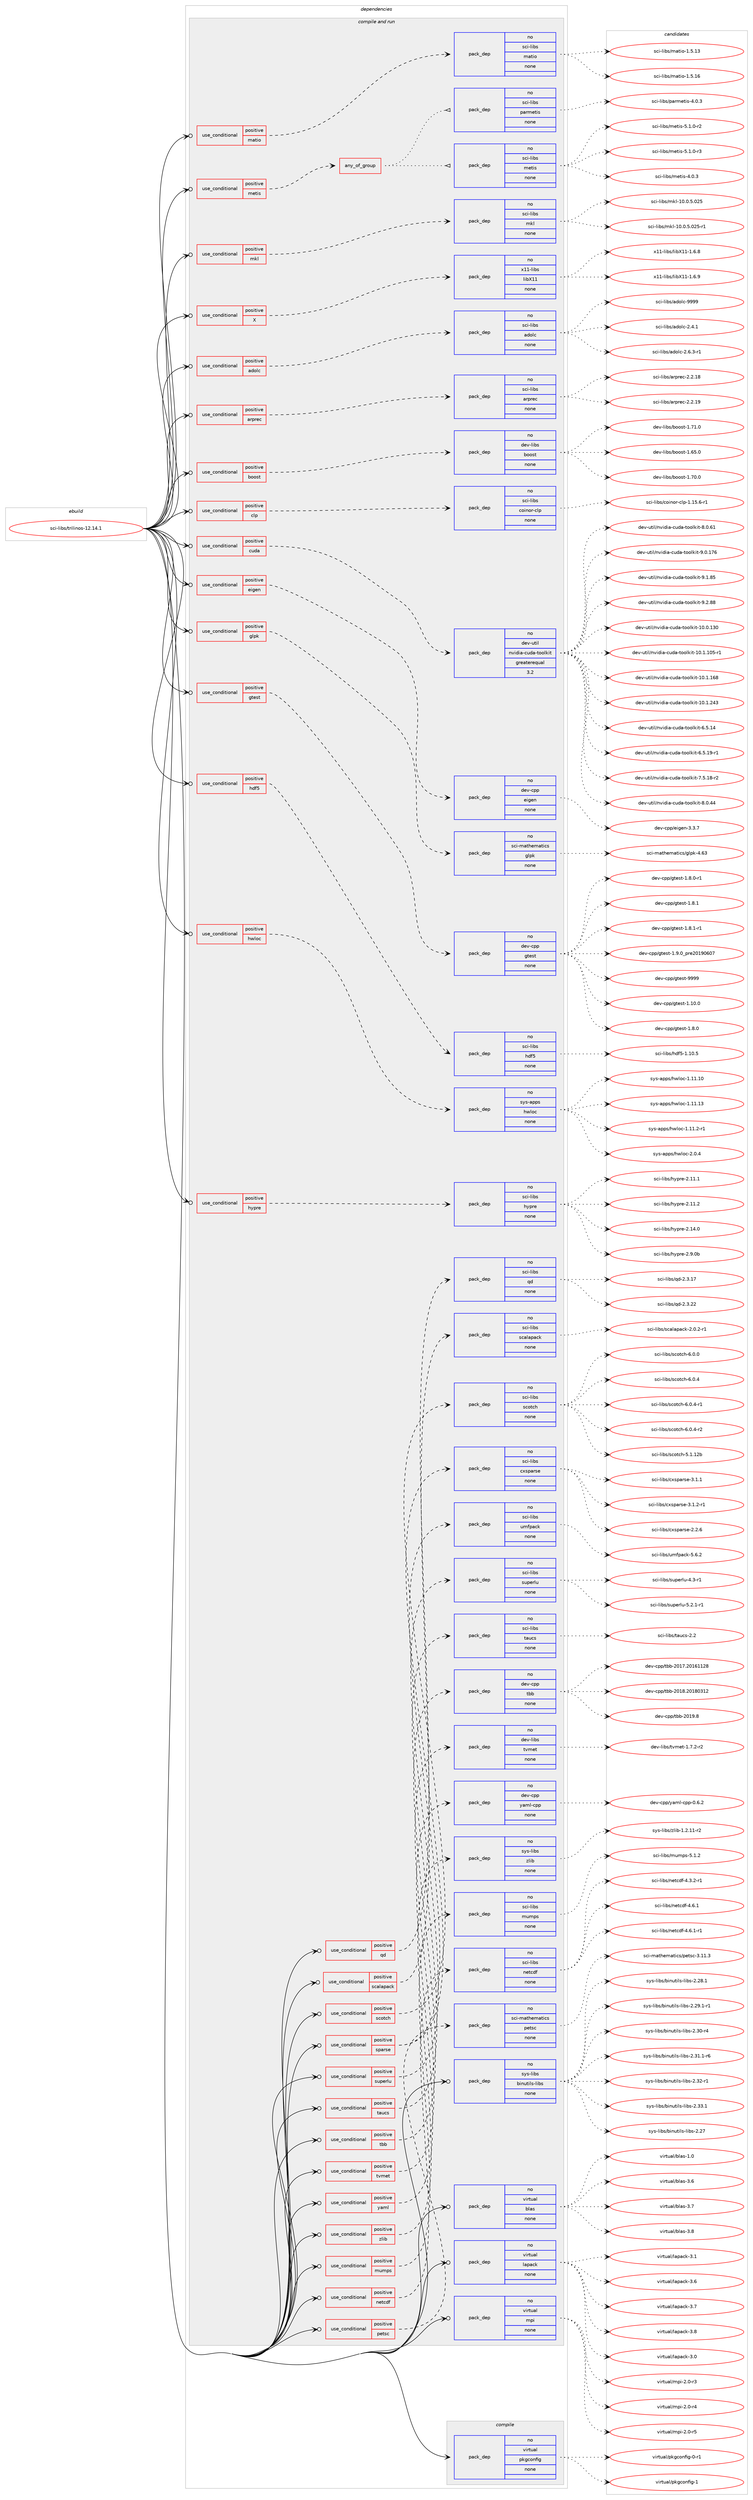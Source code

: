 digraph prolog {

# *************
# Graph options
# *************

newrank=true;
concentrate=true;
compound=true;
graph [rankdir=LR,fontname=Helvetica,fontsize=10,ranksep=1.5];#, ranksep=2.5, nodesep=0.2];
edge  [arrowhead=vee];
node  [fontname=Helvetica,fontsize=10];

# **********
# The ebuild
# **********

subgraph cluster_leftcol {
color=gray;
rank=same;
label=<<i>ebuild</i>>;
id [label="sci-libs/trilinos-12.14.1", color=red, width=4, href="../sci-libs/trilinos-12.14.1.svg"];
}

# ****************
# The dependencies
# ****************

subgraph cluster_midcol {
color=gray;
label=<<i>dependencies</i>>;
subgraph cluster_compile {
fillcolor="#eeeeee";
style=filled;
label=<<i>compile</i>>;
subgraph pack636223 {
dependency860301 [label=<<TABLE BORDER="0" CELLBORDER="1" CELLSPACING="0" CELLPADDING="4" WIDTH="220"><TR><TD ROWSPAN="6" CELLPADDING="30">pack_dep</TD></TR><TR><TD WIDTH="110">no</TD></TR><TR><TD>virtual</TD></TR><TR><TD>pkgconfig</TD></TR><TR><TD>none</TD></TR><TR><TD></TD></TR></TABLE>>, shape=none, color=blue];
}
id:e -> dependency860301:w [weight=20,style="solid",arrowhead="vee"];
}
subgraph cluster_compileandrun {
fillcolor="#eeeeee";
style=filled;
label=<<i>compile and run</i>>;
subgraph cond208878 {
dependency860302 [label=<<TABLE BORDER="0" CELLBORDER="1" CELLSPACING="0" CELLPADDING="4"><TR><TD ROWSPAN="3" CELLPADDING="10">use_conditional</TD></TR><TR><TD>positive</TD></TR><TR><TD>X</TD></TR></TABLE>>, shape=none, color=red];
subgraph pack636224 {
dependency860303 [label=<<TABLE BORDER="0" CELLBORDER="1" CELLSPACING="0" CELLPADDING="4" WIDTH="220"><TR><TD ROWSPAN="6" CELLPADDING="30">pack_dep</TD></TR><TR><TD WIDTH="110">no</TD></TR><TR><TD>x11-libs</TD></TR><TR><TD>libX11</TD></TR><TR><TD>none</TD></TR><TR><TD></TD></TR></TABLE>>, shape=none, color=blue];
}
dependency860302:e -> dependency860303:w [weight=20,style="dashed",arrowhead="vee"];
}
id:e -> dependency860302:w [weight=20,style="solid",arrowhead="odotvee"];
subgraph cond208879 {
dependency860304 [label=<<TABLE BORDER="0" CELLBORDER="1" CELLSPACING="0" CELLPADDING="4"><TR><TD ROWSPAN="3" CELLPADDING="10">use_conditional</TD></TR><TR><TD>positive</TD></TR><TR><TD>adolc</TD></TR></TABLE>>, shape=none, color=red];
subgraph pack636225 {
dependency860305 [label=<<TABLE BORDER="0" CELLBORDER="1" CELLSPACING="0" CELLPADDING="4" WIDTH="220"><TR><TD ROWSPAN="6" CELLPADDING="30">pack_dep</TD></TR><TR><TD WIDTH="110">no</TD></TR><TR><TD>sci-libs</TD></TR><TR><TD>adolc</TD></TR><TR><TD>none</TD></TR><TR><TD></TD></TR></TABLE>>, shape=none, color=blue];
}
dependency860304:e -> dependency860305:w [weight=20,style="dashed",arrowhead="vee"];
}
id:e -> dependency860304:w [weight=20,style="solid",arrowhead="odotvee"];
subgraph cond208880 {
dependency860306 [label=<<TABLE BORDER="0" CELLBORDER="1" CELLSPACING="0" CELLPADDING="4"><TR><TD ROWSPAN="3" CELLPADDING="10">use_conditional</TD></TR><TR><TD>positive</TD></TR><TR><TD>arprec</TD></TR></TABLE>>, shape=none, color=red];
subgraph pack636226 {
dependency860307 [label=<<TABLE BORDER="0" CELLBORDER="1" CELLSPACING="0" CELLPADDING="4" WIDTH="220"><TR><TD ROWSPAN="6" CELLPADDING="30">pack_dep</TD></TR><TR><TD WIDTH="110">no</TD></TR><TR><TD>sci-libs</TD></TR><TR><TD>arprec</TD></TR><TR><TD>none</TD></TR><TR><TD></TD></TR></TABLE>>, shape=none, color=blue];
}
dependency860306:e -> dependency860307:w [weight=20,style="dashed",arrowhead="vee"];
}
id:e -> dependency860306:w [weight=20,style="solid",arrowhead="odotvee"];
subgraph cond208881 {
dependency860308 [label=<<TABLE BORDER="0" CELLBORDER="1" CELLSPACING="0" CELLPADDING="4"><TR><TD ROWSPAN="3" CELLPADDING="10">use_conditional</TD></TR><TR><TD>positive</TD></TR><TR><TD>boost</TD></TR></TABLE>>, shape=none, color=red];
subgraph pack636227 {
dependency860309 [label=<<TABLE BORDER="0" CELLBORDER="1" CELLSPACING="0" CELLPADDING="4" WIDTH="220"><TR><TD ROWSPAN="6" CELLPADDING="30">pack_dep</TD></TR><TR><TD WIDTH="110">no</TD></TR><TR><TD>dev-libs</TD></TR><TR><TD>boost</TD></TR><TR><TD>none</TD></TR><TR><TD></TD></TR></TABLE>>, shape=none, color=blue];
}
dependency860308:e -> dependency860309:w [weight=20,style="dashed",arrowhead="vee"];
}
id:e -> dependency860308:w [weight=20,style="solid",arrowhead="odotvee"];
subgraph cond208882 {
dependency860310 [label=<<TABLE BORDER="0" CELLBORDER="1" CELLSPACING="0" CELLPADDING="4"><TR><TD ROWSPAN="3" CELLPADDING="10">use_conditional</TD></TR><TR><TD>positive</TD></TR><TR><TD>clp</TD></TR></TABLE>>, shape=none, color=red];
subgraph pack636228 {
dependency860311 [label=<<TABLE BORDER="0" CELLBORDER="1" CELLSPACING="0" CELLPADDING="4" WIDTH="220"><TR><TD ROWSPAN="6" CELLPADDING="30">pack_dep</TD></TR><TR><TD WIDTH="110">no</TD></TR><TR><TD>sci-libs</TD></TR><TR><TD>coinor-clp</TD></TR><TR><TD>none</TD></TR><TR><TD></TD></TR></TABLE>>, shape=none, color=blue];
}
dependency860310:e -> dependency860311:w [weight=20,style="dashed",arrowhead="vee"];
}
id:e -> dependency860310:w [weight=20,style="solid",arrowhead="odotvee"];
subgraph cond208883 {
dependency860312 [label=<<TABLE BORDER="0" CELLBORDER="1" CELLSPACING="0" CELLPADDING="4"><TR><TD ROWSPAN="3" CELLPADDING="10">use_conditional</TD></TR><TR><TD>positive</TD></TR><TR><TD>cuda</TD></TR></TABLE>>, shape=none, color=red];
subgraph pack636229 {
dependency860313 [label=<<TABLE BORDER="0" CELLBORDER="1" CELLSPACING="0" CELLPADDING="4" WIDTH="220"><TR><TD ROWSPAN="6" CELLPADDING="30">pack_dep</TD></TR><TR><TD WIDTH="110">no</TD></TR><TR><TD>dev-util</TD></TR><TR><TD>nvidia-cuda-toolkit</TD></TR><TR><TD>greaterequal</TD></TR><TR><TD>3.2</TD></TR></TABLE>>, shape=none, color=blue];
}
dependency860312:e -> dependency860313:w [weight=20,style="dashed",arrowhead="vee"];
}
id:e -> dependency860312:w [weight=20,style="solid",arrowhead="odotvee"];
subgraph cond208884 {
dependency860314 [label=<<TABLE BORDER="0" CELLBORDER="1" CELLSPACING="0" CELLPADDING="4"><TR><TD ROWSPAN="3" CELLPADDING="10">use_conditional</TD></TR><TR><TD>positive</TD></TR><TR><TD>eigen</TD></TR></TABLE>>, shape=none, color=red];
subgraph pack636230 {
dependency860315 [label=<<TABLE BORDER="0" CELLBORDER="1" CELLSPACING="0" CELLPADDING="4" WIDTH="220"><TR><TD ROWSPAN="6" CELLPADDING="30">pack_dep</TD></TR><TR><TD WIDTH="110">no</TD></TR><TR><TD>dev-cpp</TD></TR><TR><TD>eigen</TD></TR><TR><TD>none</TD></TR><TR><TD></TD></TR></TABLE>>, shape=none, color=blue];
}
dependency860314:e -> dependency860315:w [weight=20,style="dashed",arrowhead="vee"];
}
id:e -> dependency860314:w [weight=20,style="solid",arrowhead="odotvee"];
subgraph cond208885 {
dependency860316 [label=<<TABLE BORDER="0" CELLBORDER="1" CELLSPACING="0" CELLPADDING="4"><TR><TD ROWSPAN="3" CELLPADDING="10">use_conditional</TD></TR><TR><TD>positive</TD></TR><TR><TD>glpk</TD></TR></TABLE>>, shape=none, color=red];
subgraph pack636231 {
dependency860317 [label=<<TABLE BORDER="0" CELLBORDER="1" CELLSPACING="0" CELLPADDING="4" WIDTH="220"><TR><TD ROWSPAN="6" CELLPADDING="30">pack_dep</TD></TR><TR><TD WIDTH="110">no</TD></TR><TR><TD>sci-mathematics</TD></TR><TR><TD>glpk</TD></TR><TR><TD>none</TD></TR><TR><TD></TD></TR></TABLE>>, shape=none, color=blue];
}
dependency860316:e -> dependency860317:w [weight=20,style="dashed",arrowhead="vee"];
}
id:e -> dependency860316:w [weight=20,style="solid",arrowhead="odotvee"];
subgraph cond208886 {
dependency860318 [label=<<TABLE BORDER="0" CELLBORDER="1" CELLSPACING="0" CELLPADDING="4"><TR><TD ROWSPAN="3" CELLPADDING="10">use_conditional</TD></TR><TR><TD>positive</TD></TR><TR><TD>gtest</TD></TR></TABLE>>, shape=none, color=red];
subgraph pack636232 {
dependency860319 [label=<<TABLE BORDER="0" CELLBORDER="1" CELLSPACING="0" CELLPADDING="4" WIDTH="220"><TR><TD ROWSPAN="6" CELLPADDING="30">pack_dep</TD></TR><TR><TD WIDTH="110">no</TD></TR><TR><TD>dev-cpp</TD></TR><TR><TD>gtest</TD></TR><TR><TD>none</TD></TR><TR><TD></TD></TR></TABLE>>, shape=none, color=blue];
}
dependency860318:e -> dependency860319:w [weight=20,style="dashed",arrowhead="vee"];
}
id:e -> dependency860318:w [weight=20,style="solid",arrowhead="odotvee"];
subgraph cond208887 {
dependency860320 [label=<<TABLE BORDER="0" CELLBORDER="1" CELLSPACING="0" CELLPADDING="4"><TR><TD ROWSPAN="3" CELLPADDING="10">use_conditional</TD></TR><TR><TD>positive</TD></TR><TR><TD>hdf5</TD></TR></TABLE>>, shape=none, color=red];
subgraph pack636233 {
dependency860321 [label=<<TABLE BORDER="0" CELLBORDER="1" CELLSPACING="0" CELLPADDING="4" WIDTH="220"><TR><TD ROWSPAN="6" CELLPADDING="30">pack_dep</TD></TR><TR><TD WIDTH="110">no</TD></TR><TR><TD>sci-libs</TD></TR><TR><TD>hdf5</TD></TR><TR><TD>none</TD></TR><TR><TD></TD></TR></TABLE>>, shape=none, color=blue];
}
dependency860320:e -> dependency860321:w [weight=20,style="dashed",arrowhead="vee"];
}
id:e -> dependency860320:w [weight=20,style="solid",arrowhead="odotvee"];
subgraph cond208888 {
dependency860322 [label=<<TABLE BORDER="0" CELLBORDER="1" CELLSPACING="0" CELLPADDING="4"><TR><TD ROWSPAN="3" CELLPADDING="10">use_conditional</TD></TR><TR><TD>positive</TD></TR><TR><TD>hwloc</TD></TR></TABLE>>, shape=none, color=red];
subgraph pack636234 {
dependency860323 [label=<<TABLE BORDER="0" CELLBORDER="1" CELLSPACING="0" CELLPADDING="4" WIDTH="220"><TR><TD ROWSPAN="6" CELLPADDING="30">pack_dep</TD></TR><TR><TD WIDTH="110">no</TD></TR><TR><TD>sys-apps</TD></TR><TR><TD>hwloc</TD></TR><TR><TD>none</TD></TR><TR><TD></TD></TR></TABLE>>, shape=none, color=blue];
}
dependency860322:e -> dependency860323:w [weight=20,style="dashed",arrowhead="vee"];
}
id:e -> dependency860322:w [weight=20,style="solid",arrowhead="odotvee"];
subgraph cond208889 {
dependency860324 [label=<<TABLE BORDER="0" CELLBORDER="1" CELLSPACING="0" CELLPADDING="4"><TR><TD ROWSPAN="3" CELLPADDING="10">use_conditional</TD></TR><TR><TD>positive</TD></TR><TR><TD>hypre</TD></TR></TABLE>>, shape=none, color=red];
subgraph pack636235 {
dependency860325 [label=<<TABLE BORDER="0" CELLBORDER="1" CELLSPACING="0" CELLPADDING="4" WIDTH="220"><TR><TD ROWSPAN="6" CELLPADDING="30">pack_dep</TD></TR><TR><TD WIDTH="110">no</TD></TR><TR><TD>sci-libs</TD></TR><TR><TD>hypre</TD></TR><TR><TD>none</TD></TR><TR><TD></TD></TR></TABLE>>, shape=none, color=blue];
}
dependency860324:e -> dependency860325:w [weight=20,style="dashed",arrowhead="vee"];
}
id:e -> dependency860324:w [weight=20,style="solid",arrowhead="odotvee"];
subgraph cond208890 {
dependency860326 [label=<<TABLE BORDER="0" CELLBORDER="1" CELLSPACING="0" CELLPADDING="4"><TR><TD ROWSPAN="3" CELLPADDING="10">use_conditional</TD></TR><TR><TD>positive</TD></TR><TR><TD>matio</TD></TR></TABLE>>, shape=none, color=red];
subgraph pack636236 {
dependency860327 [label=<<TABLE BORDER="0" CELLBORDER="1" CELLSPACING="0" CELLPADDING="4" WIDTH="220"><TR><TD ROWSPAN="6" CELLPADDING="30">pack_dep</TD></TR><TR><TD WIDTH="110">no</TD></TR><TR><TD>sci-libs</TD></TR><TR><TD>matio</TD></TR><TR><TD>none</TD></TR><TR><TD></TD></TR></TABLE>>, shape=none, color=blue];
}
dependency860326:e -> dependency860327:w [weight=20,style="dashed",arrowhead="vee"];
}
id:e -> dependency860326:w [weight=20,style="solid",arrowhead="odotvee"];
subgraph cond208891 {
dependency860328 [label=<<TABLE BORDER="0" CELLBORDER="1" CELLSPACING="0" CELLPADDING="4"><TR><TD ROWSPAN="3" CELLPADDING="10">use_conditional</TD></TR><TR><TD>positive</TD></TR><TR><TD>metis</TD></TR></TABLE>>, shape=none, color=red];
subgraph any14688 {
dependency860329 [label=<<TABLE BORDER="0" CELLBORDER="1" CELLSPACING="0" CELLPADDING="4"><TR><TD CELLPADDING="10">any_of_group</TD></TR></TABLE>>, shape=none, color=red];subgraph pack636237 {
dependency860330 [label=<<TABLE BORDER="0" CELLBORDER="1" CELLSPACING="0" CELLPADDING="4" WIDTH="220"><TR><TD ROWSPAN="6" CELLPADDING="30">pack_dep</TD></TR><TR><TD WIDTH="110">no</TD></TR><TR><TD>sci-libs</TD></TR><TR><TD>parmetis</TD></TR><TR><TD>none</TD></TR><TR><TD></TD></TR></TABLE>>, shape=none, color=blue];
}
dependency860329:e -> dependency860330:w [weight=20,style="dotted",arrowhead="oinv"];
subgraph pack636238 {
dependency860331 [label=<<TABLE BORDER="0" CELLBORDER="1" CELLSPACING="0" CELLPADDING="4" WIDTH="220"><TR><TD ROWSPAN="6" CELLPADDING="30">pack_dep</TD></TR><TR><TD WIDTH="110">no</TD></TR><TR><TD>sci-libs</TD></TR><TR><TD>metis</TD></TR><TR><TD>none</TD></TR><TR><TD></TD></TR></TABLE>>, shape=none, color=blue];
}
dependency860329:e -> dependency860331:w [weight=20,style="dotted",arrowhead="oinv"];
}
dependency860328:e -> dependency860329:w [weight=20,style="dashed",arrowhead="vee"];
}
id:e -> dependency860328:w [weight=20,style="solid",arrowhead="odotvee"];
subgraph cond208892 {
dependency860332 [label=<<TABLE BORDER="0" CELLBORDER="1" CELLSPACING="0" CELLPADDING="4"><TR><TD ROWSPAN="3" CELLPADDING="10">use_conditional</TD></TR><TR><TD>positive</TD></TR><TR><TD>mkl</TD></TR></TABLE>>, shape=none, color=red];
subgraph pack636239 {
dependency860333 [label=<<TABLE BORDER="0" CELLBORDER="1" CELLSPACING="0" CELLPADDING="4" WIDTH="220"><TR><TD ROWSPAN="6" CELLPADDING="30">pack_dep</TD></TR><TR><TD WIDTH="110">no</TD></TR><TR><TD>sci-libs</TD></TR><TR><TD>mkl</TD></TR><TR><TD>none</TD></TR><TR><TD></TD></TR></TABLE>>, shape=none, color=blue];
}
dependency860332:e -> dependency860333:w [weight=20,style="dashed",arrowhead="vee"];
}
id:e -> dependency860332:w [weight=20,style="solid",arrowhead="odotvee"];
subgraph cond208893 {
dependency860334 [label=<<TABLE BORDER="0" CELLBORDER="1" CELLSPACING="0" CELLPADDING="4"><TR><TD ROWSPAN="3" CELLPADDING="10">use_conditional</TD></TR><TR><TD>positive</TD></TR><TR><TD>mumps</TD></TR></TABLE>>, shape=none, color=red];
subgraph pack636240 {
dependency860335 [label=<<TABLE BORDER="0" CELLBORDER="1" CELLSPACING="0" CELLPADDING="4" WIDTH="220"><TR><TD ROWSPAN="6" CELLPADDING="30">pack_dep</TD></TR><TR><TD WIDTH="110">no</TD></TR><TR><TD>sci-libs</TD></TR><TR><TD>mumps</TD></TR><TR><TD>none</TD></TR><TR><TD></TD></TR></TABLE>>, shape=none, color=blue];
}
dependency860334:e -> dependency860335:w [weight=20,style="dashed",arrowhead="vee"];
}
id:e -> dependency860334:w [weight=20,style="solid",arrowhead="odotvee"];
subgraph cond208894 {
dependency860336 [label=<<TABLE BORDER="0" CELLBORDER="1" CELLSPACING="0" CELLPADDING="4"><TR><TD ROWSPAN="3" CELLPADDING="10">use_conditional</TD></TR><TR><TD>positive</TD></TR><TR><TD>netcdf</TD></TR></TABLE>>, shape=none, color=red];
subgraph pack636241 {
dependency860337 [label=<<TABLE BORDER="0" CELLBORDER="1" CELLSPACING="0" CELLPADDING="4" WIDTH="220"><TR><TD ROWSPAN="6" CELLPADDING="30">pack_dep</TD></TR><TR><TD WIDTH="110">no</TD></TR><TR><TD>sci-libs</TD></TR><TR><TD>netcdf</TD></TR><TR><TD>none</TD></TR><TR><TD></TD></TR></TABLE>>, shape=none, color=blue];
}
dependency860336:e -> dependency860337:w [weight=20,style="dashed",arrowhead="vee"];
}
id:e -> dependency860336:w [weight=20,style="solid",arrowhead="odotvee"];
subgraph cond208895 {
dependency860338 [label=<<TABLE BORDER="0" CELLBORDER="1" CELLSPACING="0" CELLPADDING="4"><TR><TD ROWSPAN="3" CELLPADDING="10">use_conditional</TD></TR><TR><TD>positive</TD></TR><TR><TD>petsc</TD></TR></TABLE>>, shape=none, color=red];
subgraph pack636242 {
dependency860339 [label=<<TABLE BORDER="0" CELLBORDER="1" CELLSPACING="0" CELLPADDING="4" WIDTH="220"><TR><TD ROWSPAN="6" CELLPADDING="30">pack_dep</TD></TR><TR><TD WIDTH="110">no</TD></TR><TR><TD>sci-mathematics</TD></TR><TR><TD>petsc</TD></TR><TR><TD>none</TD></TR><TR><TD></TD></TR></TABLE>>, shape=none, color=blue];
}
dependency860338:e -> dependency860339:w [weight=20,style="dashed",arrowhead="vee"];
}
id:e -> dependency860338:w [weight=20,style="solid",arrowhead="odotvee"];
subgraph cond208896 {
dependency860340 [label=<<TABLE BORDER="0" CELLBORDER="1" CELLSPACING="0" CELLPADDING="4"><TR><TD ROWSPAN="3" CELLPADDING="10">use_conditional</TD></TR><TR><TD>positive</TD></TR><TR><TD>qd</TD></TR></TABLE>>, shape=none, color=red];
subgraph pack636243 {
dependency860341 [label=<<TABLE BORDER="0" CELLBORDER="1" CELLSPACING="0" CELLPADDING="4" WIDTH="220"><TR><TD ROWSPAN="6" CELLPADDING="30">pack_dep</TD></TR><TR><TD WIDTH="110">no</TD></TR><TR><TD>sci-libs</TD></TR><TR><TD>qd</TD></TR><TR><TD>none</TD></TR><TR><TD></TD></TR></TABLE>>, shape=none, color=blue];
}
dependency860340:e -> dependency860341:w [weight=20,style="dashed",arrowhead="vee"];
}
id:e -> dependency860340:w [weight=20,style="solid",arrowhead="odotvee"];
subgraph cond208897 {
dependency860342 [label=<<TABLE BORDER="0" CELLBORDER="1" CELLSPACING="0" CELLPADDING="4"><TR><TD ROWSPAN="3" CELLPADDING="10">use_conditional</TD></TR><TR><TD>positive</TD></TR><TR><TD>scalapack</TD></TR></TABLE>>, shape=none, color=red];
subgraph pack636244 {
dependency860343 [label=<<TABLE BORDER="0" CELLBORDER="1" CELLSPACING="0" CELLPADDING="4" WIDTH="220"><TR><TD ROWSPAN="6" CELLPADDING="30">pack_dep</TD></TR><TR><TD WIDTH="110">no</TD></TR><TR><TD>sci-libs</TD></TR><TR><TD>scalapack</TD></TR><TR><TD>none</TD></TR><TR><TD></TD></TR></TABLE>>, shape=none, color=blue];
}
dependency860342:e -> dependency860343:w [weight=20,style="dashed",arrowhead="vee"];
}
id:e -> dependency860342:w [weight=20,style="solid",arrowhead="odotvee"];
subgraph cond208898 {
dependency860344 [label=<<TABLE BORDER="0" CELLBORDER="1" CELLSPACING="0" CELLPADDING="4"><TR><TD ROWSPAN="3" CELLPADDING="10">use_conditional</TD></TR><TR><TD>positive</TD></TR><TR><TD>scotch</TD></TR></TABLE>>, shape=none, color=red];
subgraph pack636245 {
dependency860345 [label=<<TABLE BORDER="0" CELLBORDER="1" CELLSPACING="0" CELLPADDING="4" WIDTH="220"><TR><TD ROWSPAN="6" CELLPADDING="30">pack_dep</TD></TR><TR><TD WIDTH="110">no</TD></TR><TR><TD>sci-libs</TD></TR><TR><TD>scotch</TD></TR><TR><TD>none</TD></TR><TR><TD></TD></TR></TABLE>>, shape=none, color=blue];
}
dependency860344:e -> dependency860345:w [weight=20,style="dashed",arrowhead="vee"];
}
id:e -> dependency860344:w [weight=20,style="solid",arrowhead="odotvee"];
subgraph cond208899 {
dependency860346 [label=<<TABLE BORDER="0" CELLBORDER="1" CELLSPACING="0" CELLPADDING="4"><TR><TD ROWSPAN="3" CELLPADDING="10">use_conditional</TD></TR><TR><TD>positive</TD></TR><TR><TD>sparse</TD></TR></TABLE>>, shape=none, color=red];
subgraph pack636246 {
dependency860347 [label=<<TABLE BORDER="0" CELLBORDER="1" CELLSPACING="0" CELLPADDING="4" WIDTH="220"><TR><TD ROWSPAN="6" CELLPADDING="30">pack_dep</TD></TR><TR><TD WIDTH="110">no</TD></TR><TR><TD>sci-libs</TD></TR><TR><TD>cxsparse</TD></TR><TR><TD>none</TD></TR><TR><TD></TD></TR></TABLE>>, shape=none, color=blue];
}
dependency860346:e -> dependency860347:w [weight=20,style="dashed",arrowhead="vee"];
subgraph pack636247 {
dependency860348 [label=<<TABLE BORDER="0" CELLBORDER="1" CELLSPACING="0" CELLPADDING="4" WIDTH="220"><TR><TD ROWSPAN="6" CELLPADDING="30">pack_dep</TD></TR><TR><TD WIDTH="110">no</TD></TR><TR><TD>sci-libs</TD></TR><TR><TD>umfpack</TD></TR><TR><TD>none</TD></TR><TR><TD></TD></TR></TABLE>>, shape=none, color=blue];
}
dependency860346:e -> dependency860348:w [weight=20,style="dashed",arrowhead="vee"];
}
id:e -> dependency860346:w [weight=20,style="solid",arrowhead="odotvee"];
subgraph cond208900 {
dependency860349 [label=<<TABLE BORDER="0" CELLBORDER="1" CELLSPACING="0" CELLPADDING="4"><TR><TD ROWSPAN="3" CELLPADDING="10">use_conditional</TD></TR><TR><TD>positive</TD></TR><TR><TD>superlu</TD></TR></TABLE>>, shape=none, color=red];
subgraph pack636248 {
dependency860350 [label=<<TABLE BORDER="0" CELLBORDER="1" CELLSPACING="0" CELLPADDING="4" WIDTH="220"><TR><TD ROWSPAN="6" CELLPADDING="30">pack_dep</TD></TR><TR><TD WIDTH="110">no</TD></TR><TR><TD>sci-libs</TD></TR><TR><TD>superlu</TD></TR><TR><TD>none</TD></TR><TR><TD></TD></TR></TABLE>>, shape=none, color=blue];
}
dependency860349:e -> dependency860350:w [weight=20,style="dashed",arrowhead="vee"];
}
id:e -> dependency860349:w [weight=20,style="solid",arrowhead="odotvee"];
subgraph cond208901 {
dependency860351 [label=<<TABLE BORDER="0" CELLBORDER="1" CELLSPACING="0" CELLPADDING="4"><TR><TD ROWSPAN="3" CELLPADDING="10">use_conditional</TD></TR><TR><TD>positive</TD></TR><TR><TD>taucs</TD></TR></TABLE>>, shape=none, color=red];
subgraph pack636249 {
dependency860352 [label=<<TABLE BORDER="0" CELLBORDER="1" CELLSPACING="0" CELLPADDING="4" WIDTH="220"><TR><TD ROWSPAN="6" CELLPADDING="30">pack_dep</TD></TR><TR><TD WIDTH="110">no</TD></TR><TR><TD>sci-libs</TD></TR><TR><TD>taucs</TD></TR><TR><TD>none</TD></TR><TR><TD></TD></TR></TABLE>>, shape=none, color=blue];
}
dependency860351:e -> dependency860352:w [weight=20,style="dashed",arrowhead="vee"];
}
id:e -> dependency860351:w [weight=20,style="solid",arrowhead="odotvee"];
subgraph cond208902 {
dependency860353 [label=<<TABLE BORDER="0" CELLBORDER="1" CELLSPACING="0" CELLPADDING="4"><TR><TD ROWSPAN="3" CELLPADDING="10">use_conditional</TD></TR><TR><TD>positive</TD></TR><TR><TD>tbb</TD></TR></TABLE>>, shape=none, color=red];
subgraph pack636250 {
dependency860354 [label=<<TABLE BORDER="0" CELLBORDER="1" CELLSPACING="0" CELLPADDING="4" WIDTH="220"><TR><TD ROWSPAN="6" CELLPADDING="30">pack_dep</TD></TR><TR><TD WIDTH="110">no</TD></TR><TR><TD>dev-cpp</TD></TR><TR><TD>tbb</TD></TR><TR><TD>none</TD></TR><TR><TD></TD></TR></TABLE>>, shape=none, color=blue];
}
dependency860353:e -> dependency860354:w [weight=20,style="dashed",arrowhead="vee"];
}
id:e -> dependency860353:w [weight=20,style="solid",arrowhead="odotvee"];
subgraph cond208903 {
dependency860355 [label=<<TABLE BORDER="0" CELLBORDER="1" CELLSPACING="0" CELLPADDING="4"><TR><TD ROWSPAN="3" CELLPADDING="10">use_conditional</TD></TR><TR><TD>positive</TD></TR><TR><TD>tvmet</TD></TR></TABLE>>, shape=none, color=red];
subgraph pack636251 {
dependency860356 [label=<<TABLE BORDER="0" CELLBORDER="1" CELLSPACING="0" CELLPADDING="4" WIDTH="220"><TR><TD ROWSPAN="6" CELLPADDING="30">pack_dep</TD></TR><TR><TD WIDTH="110">no</TD></TR><TR><TD>dev-libs</TD></TR><TR><TD>tvmet</TD></TR><TR><TD>none</TD></TR><TR><TD></TD></TR></TABLE>>, shape=none, color=blue];
}
dependency860355:e -> dependency860356:w [weight=20,style="dashed",arrowhead="vee"];
}
id:e -> dependency860355:w [weight=20,style="solid",arrowhead="odotvee"];
subgraph cond208904 {
dependency860357 [label=<<TABLE BORDER="0" CELLBORDER="1" CELLSPACING="0" CELLPADDING="4"><TR><TD ROWSPAN="3" CELLPADDING="10">use_conditional</TD></TR><TR><TD>positive</TD></TR><TR><TD>yaml</TD></TR></TABLE>>, shape=none, color=red];
subgraph pack636252 {
dependency860358 [label=<<TABLE BORDER="0" CELLBORDER="1" CELLSPACING="0" CELLPADDING="4" WIDTH="220"><TR><TD ROWSPAN="6" CELLPADDING="30">pack_dep</TD></TR><TR><TD WIDTH="110">no</TD></TR><TR><TD>dev-cpp</TD></TR><TR><TD>yaml-cpp</TD></TR><TR><TD>none</TD></TR><TR><TD></TD></TR></TABLE>>, shape=none, color=blue];
}
dependency860357:e -> dependency860358:w [weight=20,style="dashed",arrowhead="vee"];
}
id:e -> dependency860357:w [weight=20,style="solid",arrowhead="odotvee"];
subgraph cond208905 {
dependency860359 [label=<<TABLE BORDER="0" CELLBORDER="1" CELLSPACING="0" CELLPADDING="4"><TR><TD ROWSPAN="3" CELLPADDING="10">use_conditional</TD></TR><TR><TD>positive</TD></TR><TR><TD>zlib</TD></TR></TABLE>>, shape=none, color=red];
subgraph pack636253 {
dependency860360 [label=<<TABLE BORDER="0" CELLBORDER="1" CELLSPACING="0" CELLPADDING="4" WIDTH="220"><TR><TD ROWSPAN="6" CELLPADDING="30">pack_dep</TD></TR><TR><TD WIDTH="110">no</TD></TR><TR><TD>sys-libs</TD></TR><TR><TD>zlib</TD></TR><TR><TD>none</TD></TR><TR><TD></TD></TR></TABLE>>, shape=none, color=blue];
}
dependency860359:e -> dependency860360:w [weight=20,style="dashed",arrowhead="vee"];
}
id:e -> dependency860359:w [weight=20,style="solid",arrowhead="odotvee"];
subgraph pack636254 {
dependency860361 [label=<<TABLE BORDER="0" CELLBORDER="1" CELLSPACING="0" CELLPADDING="4" WIDTH="220"><TR><TD ROWSPAN="6" CELLPADDING="30">pack_dep</TD></TR><TR><TD WIDTH="110">no</TD></TR><TR><TD>sys-libs</TD></TR><TR><TD>binutils-libs</TD></TR><TR><TD>none</TD></TR><TR><TD></TD></TR></TABLE>>, shape=none, color=blue];
}
id:e -> dependency860361:w [weight=20,style="solid",arrowhead="odotvee"];
subgraph pack636255 {
dependency860362 [label=<<TABLE BORDER="0" CELLBORDER="1" CELLSPACING="0" CELLPADDING="4" WIDTH="220"><TR><TD ROWSPAN="6" CELLPADDING="30">pack_dep</TD></TR><TR><TD WIDTH="110">no</TD></TR><TR><TD>virtual</TD></TR><TR><TD>blas</TD></TR><TR><TD>none</TD></TR><TR><TD></TD></TR></TABLE>>, shape=none, color=blue];
}
id:e -> dependency860362:w [weight=20,style="solid",arrowhead="odotvee"];
subgraph pack636256 {
dependency860363 [label=<<TABLE BORDER="0" CELLBORDER="1" CELLSPACING="0" CELLPADDING="4" WIDTH="220"><TR><TD ROWSPAN="6" CELLPADDING="30">pack_dep</TD></TR><TR><TD WIDTH="110">no</TD></TR><TR><TD>virtual</TD></TR><TR><TD>lapack</TD></TR><TR><TD>none</TD></TR><TR><TD></TD></TR></TABLE>>, shape=none, color=blue];
}
id:e -> dependency860363:w [weight=20,style="solid",arrowhead="odotvee"];
subgraph pack636257 {
dependency860364 [label=<<TABLE BORDER="0" CELLBORDER="1" CELLSPACING="0" CELLPADDING="4" WIDTH="220"><TR><TD ROWSPAN="6" CELLPADDING="30">pack_dep</TD></TR><TR><TD WIDTH="110">no</TD></TR><TR><TD>virtual</TD></TR><TR><TD>mpi</TD></TR><TR><TD>none</TD></TR><TR><TD></TD></TR></TABLE>>, shape=none, color=blue];
}
id:e -> dependency860364:w [weight=20,style="solid",arrowhead="odotvee"];
}
subgraph cluster_run {
fillcolor="#eeeeee";
style=filled;
label=<<i>run</i>>;
}
}

# **************
# The candidates
# **************

subgraph cluster_choices {
rank=same;
color=gray;
label=<<i>candidates</i>>;

subgraph choice636223 {
color=black;
nodesep=1;
choice11810511411611797108471121071039911111010210510345484511449 [label="virtual/pkgconfig-0-r1", color=red, width=4,href="../virtual/pkgconfig-0-r1.svg"];
choice1181051141161179710847112107103991111101021051034549 [label="virtual/pkgconfig-1", color=red, width=4,href="../virtual/pkgconfig-1.svg"];
dependency860301:e -> choice11810511411611797108471121071039911111010210510345484511449:w [style=dotted,weight="100"];
dependency860301:e -> choice1181051141161179710847112107103991111101021051034549:w [style=dotted,weight="100"];
}
subgraph choice636224 {
color=black;
nodesep=1;
choice120494945108105981154710810598884949454946544656 [label="x11-libs/libX11-1.6.8", color=red, width=4,href="../x11-libs/libX11-1.6.8.svg"];
choice120494945108105981154710810598884949454946544657 [label="x11-libs/libX11-1.6.9", color=red, width=4,href="../x11-libs/libX11-1.6.9.svg"];
dependency860303:e -> choice120494945108105981154710810598884949454946544656:w [style=dotted,weight="100"];
dependency860303:e -> choice120494945108105981154710810598884949454946544657:w [style=dotted,weight="100"];
}
subgraph choice636225 {
color=black;
nodesep=1;
choice115991054510810598115479710011110899455046524649 [label="sci-libs/adolc-2.4.1", color=red, width=4,href="../sci-libs/adolc-2.4.1.svg"];
choice1159910545108105981154797100111108994550465446514511449 [label="sci-libs/adolc-2.6.3-r1", color=red, width=4,href="../sci-libs/adolc-2.6.3-r1.svg"];
choice1159910545108105981154797100111108994557575757 [label="sci-libs/adolc-9999", color=red, width=4,href="../sci-libs/adolc-9999.svg"];
dependency860305:e -> choice115991054510810598115479710011110899455046524649:w [style=dotted,weight="100"];
dependency860305:e -> choice1159910545108105981154797100111108994550465446514511449:w [style=dotted,weight="100"];
dependency860305:e -> choice1159910545108105981154797100111108994557575757:w [style=dotted,weight="100"];
}
subgraph choice636226 {
color=black;
nodesep=1;
choice11599105451081059811547971141121141019945504650464956 [label="sci-libs/arprec-2.2.18", color=red, width=4,href="../sci-libs/arprec-2.2.18.svg"];
choice11599105451081059811547971141121141019945504650464957 [label="sci-libs/arprec-2.2.19", color=red, width=4,href="../sci-libs/arprec-2.2.19.svg"];
dependency860307:e -> choice11599105451081059811547971141121141019945504650464956:w [style=dotted,weight="100"];
dependency860307:e -> choice11599105451081059811547971141121141019945504650464957:w [style=dotted,weight="100"];
}
subgraph choice636227 {
color=black;
nodesep=1;
choice1001011184510810598115479811111111511645494654534648 [label="dev-libs/boost-1.65.0", color=red, width=4,href="../dev-libs/boost-1.65.0.svg"];
choice1001011184510810598115479811111111511645494655484648 [label="dev-libs/boost-1.70.0", color=red, width=4,href="../dev-libs/boost-1.70.0.svg"];
choice1001011184510810598115479811111111511645494655494648 [label="dev-libs/boost-1.71.0", color=red, width=4,href="../dev-libs/boost-1.71.0.svg"];
dependency860309:e -> choice1001011184510810598115479811111111511645494654534648:w [style=dotted,weight="100"];
dependency860309:e -> choice1001011184510810598115479811111111511645494655484648:w [style=dotted,weight="100"];
dependency860309:e -> choice1001011184510810598115479811111111511645494655494648:w [style=dotted,weight="100"];
}
subgraph choice636228 {
color=black;
nodesep=1;
choice11599105451081059811547991111051101111144599108112454946495346544511449 [label="sci-libs/coinor-clp-1.15.6-r1", color=red, width=4,href="../sci-libs/coinor-clp-1.15.6-r1.svg"];
dependency860311:e -> choice11599105451081059811547991111051101111144599108112454946495346544511449:w [style=dotted,weight="100"];
}
subgraph choice636229 {
color=black;
nodesep=1;
choice10010111845117116105108471101181051001059745991171009745116111111108107105116454948464846495148 [label="dev-util/nvidia-cuda-toolkit-10.0.130", color=red, width=4,href="../dev-util/nvidia-cuda-toolkit-10.0.130.svg"];
choice100101118451171161051084711011810510010597459911710097451161111111081071051164549484649464948534511449 [label="dev-util/nvidia-cuda-toolkit-10.1.105-r1", color=red, width=4,href="../dev-util/nvidia-cuda-toolkit-10.1.105-r1.svg"];
choice10010111845117116105108471101181051001059745991171009745116111111108107105116454948464946495456 [label="dev-util/nvidia-cuda-toolkit-10.1.168", color=red, width=4,href="../dev-util/nvidia-cuda-toolkit-10.1.168.svg"];
choice10010111845117116105108471101181051001059745991171009745116111111108107105116454948464946505251 [label="dev-util/nvidia-cuda-toolkit-10.1.243", color=red, width=4,href="../dev-util/nvidia-cuda-toolkit-10.1.243.svg"];
choice1001011184511711610510847110118105100105974599117100974511611111110810710511645544653464952 [label="dev-util/nvidia-cuda-toolkit-6.5.14", color=red, width=4,href="../dev-util/nvidia-cuda-toolkit-6.5.14.svg"];
choice10010111845117116105108471101181051001059745991171009745116111111108107105116455446534649574511449 [label="dev-util/nvidia-cuda-toolkit-6.5.19-r1", color=red, width=4,href="../dev-util/nvidia-cuda-toolkit-6.5.19-r1.svg"];
choice10010111845117116105108471101181051001059745991171009745116111111108107105116455546534649564511450 [label="dev-util/nvidia-cuda-toolkit-7.5.18-r2", color=red, width=4,href="../dev-util/nvidia-cuda-toolkit-7.5.18-r2.svg"];
choice1001011184511711610510847110118105100105974599117100974511611111110810710511645564648465252 [label="dev-util/nvidia-cuda-toolkit-8.0.44", color=red, width=4,href="../dev-util/nvidia-cuda-toolkit-8.0.44.svg"];
choice1001011184511711610510847110118105100105974599117100974511611111110810710511645564648465449 [label="dev-util/nvidia-cuda-toolkit-8.0.61", color=red, width=4,href="../dev-util/nvidia-cuda-toolkit-8.0.61.svg"];
choice100101118451171161051084711011810510010597459911710097451161111111081071051164557464846495554 [label="dev-util/nvidia-cuda-toolkit-9.0.176", color=red, width=4,href="../dev-util/nvidia-cuda-toolkit-9.0.176.svg"];
choice1001011184511711610510847110118105100105974599117100974511611111110810710511645574649465653 [label="dev-util/nvidia-cuda-toolkit-9.1.85", color=red, width=4,href="../dev-util/nvidia-cuda-toolkit-9.1.85.svg"];
choice1001011184511711610510847110118105100105974599117100974511611111110810710511645574650465656 [label="dev-util/nvidia-cuda-toolkit-9.2.88", color=red, width=4,href="../dev-util/nvidia-cuda-toolkit-9.2.88.svg"];
dependency860313:e -> choice10010111845117116105108471101181051001059745991171009745116111111108107105116454948464846495148:w [style=dotted,weight="100"];
dependency860313:e -> choice100101118451171161051084711011810510010597459911710097451161111111081071051164549484649464948534511449:w [style=dotted,weight="100"];
dependency860313:e -> choice10010111845117116105108471101181051001059745991171009745116111111108107105116454948464946495456:w [style=dotted,weight="100"];
dependency860313:e -> choice10010111845117116105108471101181051001059745991171009745116111111108107105116454948464946505251:w [style=dotted,weight="100"];
dependency860313:e -> choice1001011184511711610510847110118105100105974599117100974511611111110810710511645544653464952:w [style=dotted,weight="100"];
dependency860313:e -> choice10010111845117116105108471101181051001059745991171009745116111111108107105116455446534649574511449:w [style=dotted,weight="100"];
dependency860313:e -> choice10010111845117116105108471101181051001059745991171009745116111111108107105116455546534649564511450:w [style=dotted,weight="100"];
dependency860313:e -> choice1001011184511711610510847110118105100105974599117100974511611111110810710511645564648465252:w [style=dotted,weight="100"];
dependency860313:e -> choice1001011184511711610510847110118105100105974599117100974511611111110810710511645564648465449:w [style=dotted,weight="100"];
dependency860313:e -> choice100101118451171161051084711011810510010597459911710097451161111111081071051164557464846495554:w [style=dotted,weight="100"];
dependency860313:e -> choice1001011184511711610510847110118105100105974599117100974511611111110810710511645574649465653:w [style=dotted,weight="100"];
dependency860313:e -> choice1001011184511711610510847110118105100105974599117100974511611111110810710511645574650465656:w [style=dotted,weight="100"];
}
subgraph choice636230 {
color=black;
nodesep=1;
choice100101118459911211247101105103101110455146514655 [label="dev-cpp/eigen-3.3.7", color=red, width=4,href="../dev-cpp/eigen-3.3.7.svg"];
dependency860315:e -> choice100101118459911211247101105103101110455146514655:w [style=dotted,weight="100"];
}
subgraph choice636231 {
color=black;
nodesep=1;
choice1159910545109971161041011099711610599115471031081121074552465451 [label="sci-mathematics/glpk-4.63", color=red, width=4,href="../sci-mathematics/glpk-4.63.svg"];
dependency860317:e -> choice1159910545109971161041011099711610599115471031081121074552465451:w [style=dotted,weight="100"];
}
subgraph choice636232 {
color=black;
nodesep=1;
choice10010111845991121124710311610111511645494649484648 [label="dev-cpp/gtest-1.10.0", color=red, width=4,href="../dev-cpp/gtest-1.10.0.svg"];
choice100101118459911211247103116101115116454946564648 [label="dev-cpp/gtest-1.8.0", color=red, width=4,href="../dev-cpp/gtest-1.8.0.svg"];
choice1001011184599112112471031161011151164549465646484511449 [label="dev-cpp/gtest-1.8.0-r1", color=red, width=4,href="../dev-cpp/gtest-1.8.0-r1.svg"];
choice100101118459911211247103116101115116454946564649 [label="dev-cpp/gtest-1.8.1", color=red, width=4,href="../dev-cpp/gtest-1.8.1.svg"];
choice1001011184599112112471031161011151164549465646494511449 [label="dev-cpp/gtest-1.8.1-r1", color=red, width=4,href="../dev-cpp/gtest-1.8.1-r1.svg"];
choice100101118459911211247103116101115116454946574648951121141015048495748544855 [label="dev-cpp/gtest-1.9.0_pre20190607", color=red, width=4,href="../dev-cpp/gtest-1.9.0_pre20190607.svg"];
choice1001011184599112112471031161011151164557575757 [label="dev-cpp/gtest-9999", color=red, width=4,href="../dev-cpp/gtest-9999.svg"];
dependency860319:e -> choice10010111845991121124710311610111511645494649484648:w [style=dotted,weight="100"];
dependency860319:e -> choice100101118459911211247103116101115116454946564648:w [style=dotted,weight="100"];
dependency860319:e -> choice1001011184599112112471031161011151164549465646484511449:w [style=dotted,weight="100"];
dependency860319:e -> choice100101118459911211247103116101115116454946564649:w [style=dotted,weight="100"];
dependency860319:e -> choice1001011184599112112471031161011151164549465646494511449:w [style=dotted,weight="100"];
dependency860319:e -> choice100101118459911211247103116101115116454946574648951121141015048495748544855:w [style=dotted,weight="100"];
dependency860319:e -> choice1001011184599112112471031161011151164557575757:w [style=dotted,weight="100"];
}
subgraph choice636233 {
color=black;
nodesep=1;
choice115991054510810598115471041001025345494649484653 [label="sci-libs/hdf5-1.10.5", color=red, width=4,href="../sci-libs/hdf5-1.10.5.svg"];
dependency860321:e -> choice115991054510810598115471041001025345494649484653:w [style=dotted,weight="100"];
}
subgraph choice636234 {
color=black;
nodesep=1;
choice115121115459711211211547104119108111994549464949464948 [label="sys-apps/hwloc-1.11.10", color=red, width=4,href="../sys-apps/hwloc-1.11.10.svg"];
choice115121115459711211211547104119108111994549464949464951 [label="sys-apps/hwloc-1.11.13", color=red, width=4,href="../sys-apps/hwloc-1.11.13.svg"];
choice11512111545971121121154710411910811199454946494946504511449 [label="sys-apps/hwloc-1.11.2-r1", color=red, width=4,href="../sys-apps/hwloc-1.11.2-r1.svg"];
choice11512111545971121121154710411910811199455046484652 [label="sys-apps/hwloc-2.0.4", color=red, width=4,href="../sys-apps/hwloc-2.0.4.svg"];
dependency860323:e -> choice115121115459711211211547104119108111994549464949464948:w [style=dotted,weight="100"];
dependency860323:e -> choice115121115459711211211547104119108111994549464949464951:w [style=dotted,weight="100"];
dependency860323:e -> choice11512111545971121121154710411910811199454946494946504511449:w [style=dotted,weight="100"];
dependency860323:e -> choice11512111545971121121154710411910811199455046484652:w [style=dotted,weight="100"];
}
subgraph choice636235 {
color=black;
nodesep=1;
choice1159910545108105981154710412111211410145504649494649 [label="sci-libs/hypre-2.11.1", color=red, width=4,href="../sci-libs/hypre-2.11.1.svg"];
choice1159910545108105981154710412111211410145504649494650 [label="sci-libs/hypre-2.11.2", color=red, width=4,href="../sci-libs/hypre-2.11.2.svg"];
choice1159910545108105981154710412111211410145504649524648 [label="sci-libs/hypre-2.14.0", color=red, width=4,href="../sci-libs/hypre-2.14.0.svg"];
choice1159910545108105981154710412111211410145504657464898 [label="sci-libs/hypre-2.9.0b", color=red, width=4,href="../sci-libs/hypre-2.9.0b.svg"];
dependency860325:e -> choice1159910545108105981154710412111211410145504649494649:w [style=dotted,weight="100"];
dependency860325:e -> choice1159910545108105981154710412111211410145504649494650:w [style=dotted,weight="100"];
dependency860325:e -> choice1159910545108105981154710412111211410145504649524648:w [style=dotted,weight="100"];
dependency860325:e -> choice1159910545108105981154710412111211410145504657464898:w [style=dotted,weight="100"];
}
subgraph choice636236 {
color=black;
nodesep=1;
choice115991054510810598115471099711610511145494653464951 [label="sci-libs/matio-1.5.13", color=red, width=4,href="../sci-libs/matio-1.5.13.svg"];
choice115991054510810598115471099711610511145494653464954 [label="sci-libs/matio-1.5.16", color=red, width=4,href="../sci-libs/matio-1.5.16.svg"];
dependency860327:e -> choice115991054510810598115471099711610511145494653464951:w [style=dotted,weight="100"];
dependency860327:e -> choice115991054510810598115471099711610511145494653464954:w [style=dotted,weight="100"];
}
subgraph choice636237 {
color=black;
nodesep=1;
choice1159910545108105981154711297114109101116105115455246484651 [label="sci-libs/parmetis-4.0.3", color=red, width=4,href="../sci-libs/parmetis-4.0.3.svg"];
dependency860330:e -> choice1159910545108105981154711297114109101116105115455246484651:w [style=dotted,weight="100"];
}
subgraph choice636238 {
color=black;
nodesep=1;
choice11599105451081059811547109101116105115455246484651 [label="sci-libs/metis-4.0.3", color=red, width=4,href="../sci-libs/metis-4.0.3.svg"];
choice115991054510810598115471091011161051154553464946484511450 [label="sci-libs/metis-5.1.0-r2", color=red, width=4,href="../sci-libs/metis-5.1.0-r2.svg"];
choice115991054510810598115471091011161051154553464946484511451 [label="sci-libs/metis-5.1.0-r3", color=red, width=4,href="../sci-libs/metis-5.1.0-r3.svg"];
dependency860331:e -> choice11599105451081059811547109101116105115455246484651:w [style=dotted,weight="100"];
dependency860331:e -> choice115991054510810598115471091011161051154553464946484511450:w [style=dotted,weight="100"];
dependency860331:e -> choice115991054510810598115471091011161051154553464946484511451:w [style=dotted,weight="100"];
}
subgraph choice636239 {
color=black;
nodesep=1;
choice115991054510810598115471091071084549484648465346485053 [label="sci-libs/mkl-10.0.5.025", color=red, width=4,href="../sci-libs/mkl-10.0.5.025.svg"];
choice1159910545108105981154710910710845494846484653464850534511449 [label="sci-libs/mkl-10.0.5.025-r1", color=red, width=4,href="../sci-libs/mkl-10.0.5.025-r1.svg"];
dependency860333:e -> choice115991054510810598115471091071084549484648465346485053:w [style=dotted,weight="100"];
dependency860333:e -> choice1159910545108105981154710910710845494846484653464850534511449:w [style=dotted,weight="100"];
}
subgraph choice636240 {
color=black;
nodesep=1;
choice11599105451081059811547109117109112115455346494650 [label="sci-libs/mumps-5.1.2", color=red, width=4,href="../sci-libs/mumps-5.1.2.svg"];
dependency860335:e -> choice11599105451081059811547109117109112115455346494650:w [style=dotted,weight="100"];
}
subgraph choice636241 {
color=black;
nodesep=1;
choice11599105451081059811547110101116991001024552465146504511449 [label="sci-libs/netcdf-4.3.2-r1", color=red, width=4,href="../sci-libs/netcdf-4.3.2-r1.svg"];
choice1159910545108105981154711010111699100102455246544649 [label="sci-libs/netcdf-4.6.1", color=red, width=4,href="../sci-libs/netcdf-4.6.1.svg"];
choice11599105451081059811547110101116991001024552465446494511449 [label="sci-libs/netcdf-4.6.1-r1", color=red, width=4,href="../sci-libs/netcdf-4.6.1-r1.svg"];
dependency860337:e -> choice11599105451081059811547110101116991001024552465146504511449:w [style=dotted,weight="100"];
dependency860337:e -> choice1159910545108105981154711010111699100102455246544649:w [style=dotted,weight="100"];
dependency860337:e -> choice11599105451081059811547110101116991001024552465446494511449:w [style=dotted,weight="100"];
}
subgraph choice636242 {
color=black;
nodesep=1;
choice1159910545109971161041011099711610599115471121011161159945514649494651 [label="sci-mathematics/petsc-3.11.3", color=red, width=4,href="../sci-mathematics/petsc-3.11.3.svg"];
dependency860339:e -> choice1159910545109971161041011099711610599115471121011161159945514649494651:w [style=dotted,weight="100"];
}
subgraph choice636243 {
color=black;
nodesep=1;
choice1159910545108105981154711310045504651464955 [label="sci-libs/qd-2.3.17", color=red, width=4,href="../sci-libs/qd-2.3.17.svg"];
choice1159910545108105981154711310045504651465050 [label="sci-libs/qd-2.3.22", color=red, width=4,href="../sci-libs/qd-2.3.22.svg"];
dependency860341:e -> choice1159910545108105981154711310045504651464955:w [style=dotted,weight="100"];
dependency860341:e -> choice1159910545108105981154711310045504651465050:w [style=dotted,weight="100"];
}
subgraph choice636244 {
color=black;
nodesep=1;
choice1159910545108105981154711599971089711297991074550464846504511449 [label="sci-libs/scalapack-2.0.2-r1", color=red, width=4,href="../sci-libs/scalapack-2.0.2-r1.svg"];
dependency860343:e -> choice1159910545108105981154711599971089711297991074550464846504511449:w [style=dotted,weight="100"];
}
subgraph choice636245 {
color=black;
nodesep=1;
choice1159910545108105981154711599111116991044553464946495098 [label="sci-libs/scotch-5.1.12b", color=red, width=4,href="../sci-libs/scotch-5.1.12b.svg"];
choice115991054510810598115471159911111699104455446484648 [label="sci-libs/scotch-6.0.0", color=red, width=4,href="../sci-libs/scotch-6.0.0.svg"];
choice115991054510810598115471159911111699104455446484652 [label="sci-libs/scotch-6.0.4", color=red, width=4,href="../sci-libs/scotch-6.0.4.svg"];
choice1159910545108105981154711599111116991044554464846524511449 [label="sci-libs/scotch-6.0.4-r1", color=red, width=4,href="../sci-libs/scotch-6.0.4-r1.svg"];
choice1159910545108105981154711599111116991044554464846524511450 [label="sci-libs/scotch-6.0.4-r2", color=red, width=4,href="../sci-libs/scotch-6.0.4-r2.svg"];
dependency860345:e -> choice1159910545108105981154711599111116991044553464946495098:w [style=dotted,weight="100"];
dependency860345:e -> choice115991054510810598115471159911111699104455446484648:w [style=dotted,weight="100"];
dependency860345:e -> choice115991054510810598115471159911111699104455446484652:w [style=dotted,weight="100"];
dependency860345:e -> choice1159910545108105981154711599111116991044554464846524511449:w [style=dotted,weight="100"];
dependency860345:e -> choice1159910545108105981154711599111116991044554464846524511450:w [style=dotted,weight="100"];
}
subgraph choice636246 {
color=black;
nodesep=1;
choice115991054510810598115479912011511297114115101455046504654 [label="sci-libs/cxsparse-2.2.6", color=red, width=4,href="../sci-libs/cxsparse-2.2.6.svg"];
choice115991054510810598115479912011511297114115101455146494649 [label="sci-libs/cxsparse-3.1.1", color=red, width=4,href="../sci-libs/cxsparse-3.1.1.svg"];
choice1159910545108105981154799120115112971141151014551464946504511449 [label="sci-libs/cxsparse-3.1.2-r1", color=red, width=4,href="../sci-libs/cxsparse-3.1.2-r1.svg"];
dependency860347:e -> choice115991054510810598115479912011511297114115101455046504654:w [style=dotted,weight="100"];
dependency860347:e -> choice115991054510810598115479912011511297114115101455146494649:w [style=dotted,weight="100"];
dependency860347:e -> choice1159910545108105981154799120115112971141151014551464946504511449:w [style=dotted,weight="100"];
}
subgraph choice636247 {
color=black;
nodesep=1;
choice115991054510810598115471171091021129799107455346544650 [label="sci-libs/umfpack-5.6.2", color=red, width=4,href="../sci-libs/umfpack-5.6.2.svg"];
dependency860348:e -> choice115991054510810598115471171091021129799107455346544650:w [style=dotted,weight="100"];
}
subgraph choice636248 {
color=black;
nodesep=1;
choice11599105451081059811547115117112101114108117455246514511449 [label="sci-libs/superlu-4.3-r1", color=red, width=4,href="../sci-libs/superlu-4.3-r1.svg"];
choice115991054510810598115471151171121011141081174553465046494511449 [label="sci-libs/superlu-5.2.1-r1", color=red, width=4,href="../sci-libs/superlu-5.2.1-r1.svg"];
dependency860350:e -> choice11599105451081059811547115117112101114108117455246514511449:w [style=dotted,weight="100"];
dependency860350:e -> choice115991054510810598115471151171121011141081174553465046494511449:w [style=dotted,weight="100"];
}
subgraph choice636249 {
color=black;
nodesep=1;
choice11599105451081059811547116971179911545504650 [label="sci-libs/taucs-2.2", color=red, width=4,href="../sci-libs/taucs-2.2.svg"];
dependency860352:e -> choice11599105451081059811547116971179911545504650:w [style=dotted,weight="100"];
}
subgraph choice636250 {
color=black;
nodesep=1;
choice10010111845991121124711698984550484955465048495449495056 [label="dev-cpp/tbb-2017.20161128", color=red, width=4,href="../dev-cpp/tbb-2017.20161128.svg"];
choice10010111845991121124711698984550484956465048495648514950 [label="dev-cpp/tbb-2018.20180312", color=red, width=4,href="../dev-cpp/tbb-2018.20180312.svg"];
choice100101118459911211247116989845504849574656 [label="dev-cpp/tbb-2019.8", color=red, width=4,href="../dev-cpp/tbb-2019.8.svg"];
dependency860354:e -> choice10010111845991121124711698984550484955465048495449495056:w [style=dotted,weight="100"];
dependency860354:e -> choice10010111845991121124711698984550484956465048495648514950:w [style=dotted,weight="100"];
dependency860354:e -> choice100101118459911211247116989845504849574656:w [style=dotted,weight="100"];
}
subgraph choice636251 {
color=black;
nodesep=1;
choice1001011184510810598115471161181091011164549465546504511450 [label="dev-libs/tvmet-1.7.2-r2", color=red, width=4,href="../dev-libs/tvmet-1.7.2-r2.svg"];
dependency860356:e -> choice1001011184510810598115471161181091011164549465546504511450:w [style=dotted,weight="100"];
}
subgraph choice636252 {
color=black;
nodesep=1;
choice100101118459911211247121971091084599112112454846544650 [label="dev-cpp/yaml-cpp-0.6.2", color=red, width=4,href="../dev-cpp/yaml-cpp-0.6.2.svg"];
dependency860358:e -> choice100101118459911211247121971091084599112112454846544650:w [style=dotted,weight="100"];
}
subgraph choice636253 {
color=black;
nodesep=1;
choice11512111545108105981154712210810598454946504649494511450 [label="sys-libs/zlib-1.2.11-r2", color=red, width=4,href="../sys-libs/zlib-1.2.11-r2.svg"];
dependency860360:e -> choice11512111545108105981154712210810598454946504649494511450:w [style=dotted,weight="100"];
}
subgraph choice636254 {
color=black;
nodesep=1;
choice1151211154510810598115479810511011711610510811545108105981154550465055 [label="sys-libs/binutils-libs-2.27", color=red, width=4,href="../sys-libs/binutils-libs-2.27.svg"];
choice11512111545108105981154798105110117116105108115451081059811545504650564649 [label="sys-libs/binutils-libs-2.28.1", color=red, width=4,href="../sys-libs/binutils-libs-2.28.1.svg"];
choice115121115451081059811547981051101171161051081154510810598115455046505746494511449 [label="sys-libs/binutils-libs-2.29.1-r1", color=red, width=4,href="../sys-libs/binutils-libs-2.29.1-r1.svg"];
choice11512111545108105981154798105110117116105108115451081059811545504651484511452 [label="sys-libs/binutils-libs-2.30-r4", color=red, width=4,href="../sys-libs/binutils-libs-2.30-r4.svg"];
choice115121115451081059811547981051101171161051081154510810598115455046514946494511454 [label="sys-libs/binutils-libs-2.31.1-r6", color=red, width=4,href="../sys-libs/binutils-libs-2.31.1-r6.svg"];
choice11512111545108105981154798105110117116105108115451081059811545504651504511449 [label="sys-libs/binutils-libs-2.32-r1", color=red, width=4,href="../sys-libs/binutils-libs-2.32-r1.svg"];
choice11512111545108105981154798105110117116105108115451081059811545504651514649 [label="sys-libs/binutils-libs-2.33.1", color=red, width=4,href="../sys-libs/binutils-libs-2.33.1.svg"];
dependency860361:e -> choice1151211154510810598115479810511011711610510811545108105981154550465055:w [style=dotted,weight="100"];
dependency860361:e -> choice11512111545108105981154798105110117116105108115451081059811545504650564649:w [style=dotted,weight="100"];
dependency860361:e -> choice115121115451081059811547981051101171161051081154510810598115455046505746494511449:w [style=dotted,weight="100"];
dependency860361:e -> choice11512111545108105981154798105110117116105108115451081059811545504651484511452:w [style=dotted,weight="100"];
dependency860361:e -> choice115121115451081059811547981051101171161051081154510810598115455046514946494511454:w [style=dotted,weight="100"];
dependency860361:e -> choice11512111545108105981154798105110117116105108115451081059811545504651504511449:w [style=dotted,weight="100"];
dependency860361:e -> choice11512111545108105981154798105110117116105108115451081059811545504651514649:w [style=dotted,weight="100"];
}
subgraph choice636255 {
color=black;
nodesep=1;
choice1181051141161179710847981089711545494648 [label="virtual/blas-1.0", color=red, width=4,href="../virtual/blas-1.0.svg"];
choice1181051141161179710847981089711545514654 [label="virtual/blas-3.6", color=red, width=4,href="../virtual/blas-3.6.svg"];
choice1181051141161179710847981089711545514655 [label="virtual/blas-3.7", color=red, width=4,href="../virtual/blas-3.7.svg"];
choice1181051141161179710847981089711545514656 [label="virtual/blas-3.8", color=red, width=4,href="../virtual/blas-3.8.svg"];
dependency860362:e -> choice1181051141161179710847981089711545494648:w [style=dotted,weight="100"];
dependency860362:e -> choice1181051141161179710847981089711545514654:w [style=dotted,weight="100"];
dependency860362:e -> choice1181051141161179710847981089711545514655:w [style=dotted,weight="100"];
dependency860362:e -> choice1181051141161179710847981089711545514656:w [style=dotted,weight="100"];
}
subgraph choice636256 {
color=black;
nodesep=1;
choice118105114116117971084710897112979910745514648 [label="virtual/lapack-3.0", color=red, width=4,href="../virtual/lapack-3.0.svg"];
choice118105114116117971084710897112979910745514649 [label="virtual/lapack-3.1", color=red, width=4,href="../virtual/lapack-3.1.svg"];
choice118105114116117971084710897112979910745514654 [label="virtual/lapack-3.6", color=red, width=4,href="../virtual/lapack-3.6.svg"];
choice118105114116117971084710897112979910745514655 [label="virtual/lapack-3.7", color=red, width=4,href="../virtual/lapack-3.7.svg"];
choice118105114116117971084710897112979910745514656 [label="virtual/lapack-3.8", color=red, width=4,href="../virtual/lapack-3.8.svg"];
dependency860363:e -> choice118105114116117971084710897112979910745514648:w [style=dotted,weight="100"];
dependency860363:e -> choice118105114116117971084710897112979910745514649:w [style=dotted,weight="100"];
dependency860363:e -> choice118105114116117971084710897112979910745514654:w [style=dotted,weight="100"];
dependency860363:e -> choice118105114116117971084710897112979910745514655:w [style=dotted,weight="100"];
dependency860363:e -> choice118105114116117971084710897112979910745514656:w [style=dotted,weight="100"];
}
subgraph choice636257 {
color=black;
nodesep=1;
choice1181051141161179710847109112105455046484511451 [label="virtual/mpi-2.0-r3", color=red, width=4,href="../virtual/mpi-2.0-r3.svg"];
choice1181051141161179710847109112105455046484511452 [label="virtual/mpi-2.0-r4", color=red, width=4,href="../virtual/mpi-2.0-r4.svg"];
choice1181051141161179710847109112105455046484511453 [label="virtual/mpi-2.0-r5", color=red, width=4,href="../virtual/mpi-2.0-r5.svg"];
dependency860364:e -> choice1181051141161179710847109112105455046484511451:w [style=dotted,weight="100"];
dependency860364:e -> choice1181051141161179710847109112105455046484511452:w [style=dotted,weight="100"];
dependency860364:e -> choice1181051141161179710847109112105455046484511453:w [style=dotted,weight="100"];
}
}

}
